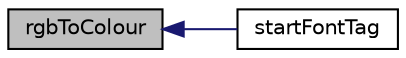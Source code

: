 digraph "rgbToColour"
{
  edge [fontname="Helvetica",fontsize="10",labelfontname="Helvetica",labelfontsize="10"];
  node [fontname="Helvetica",fontsize="10",shape=record];
  rankdir="LR";
  Node59 [label="rgbToColour",height=0.2,width=0.4,color="black", fillcolor="grey75", style="filled", fontcolor="black"];
  Node59 -> Node60 [dir="back",color="midnightblue",fontsize="10",style="solid",fontname="Helvetica"];
  Node60 [label="startFontTag",height=0.2,width=0.4,color="black", fillcolor="white", style="filled",URL="$class_p_h_p_excel___helper___h_t_m_l.html#ae5e6cc5bd2fc3874b5e60bd94e3cc37e"];
}
